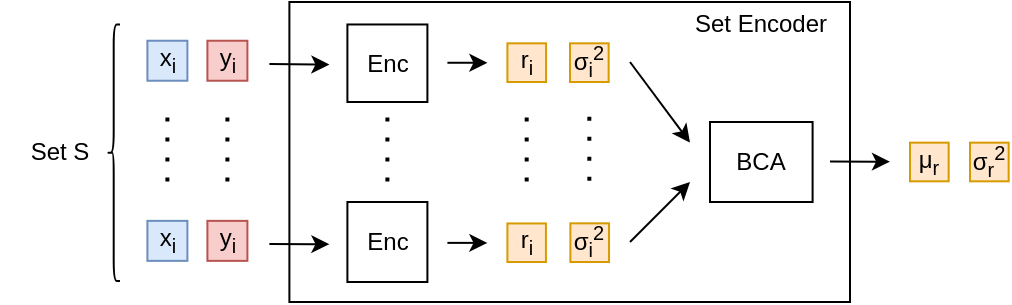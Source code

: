 <mxfile scale="2" border="0">
    <diagram id="BnsNrFVr5Wd3XkJ8FpZ6" name="Page-1">
        <mxGraphModel dx="649" dy="445" grid="1" gridSize="10" guides="1" tooltips="1" connect="1" arrows="1" fold="1" page="1" pageScale="1" pageWidth="1100" pageHeight="850" math="0" shadow="0">
            <root>
                <mxCell id="0"/>
                <mxCell id="1" parent="0"/>
                <mxCell id="79" value="" style="rounded=0;whiteSpace=wrap;html=1;" parent="1" vertex="1">
                    <mxGeometry x="249.7" y="50" width="280.3" height="150" as="geometry"/>
                </mxCell>
                <mxCell id="80" value="&lt;font color=&quot;#000000&quot;&gt;x&lt;sub&gt;i&lt;/sub&gt;&lt;/font&gt;" style="whiteSpace=wrap;html=1;aspect=fixed;fillColor=#dae8fc;strokeColor=#6c8ebf;" parent="1" vertex="1">
                    <mxGeometry x="178.7" y="69.37" width="20" height="20" as="geometry"/>
                </mxCell>
                <mxCell id="81" value="&lt;font color=&quot;#000000&quot;&gt;y&lt;sub&gt;i&lt;/sub&gt;&lt;/font&gt;" style="whiteSpace=wrap;html=1;aspect=fixed;fillColor=#f8cecc;strokeColor=#b85450;" parent="1" vertex="1">
                    <mxGeometry x="208.7" y="69.37" width="20" height="20" as="geometry"/>
                </mxCell>
                <mxCell id="82" value="&lt;font color=&quot;#000000&quot;&gt;x&lt;sub&gt;i&lt;/sub&gt;&lt;/font&gt;" style="whiteSpace=wrap;html=1;aspect=fixed;fillColor=#dae8fc;strokeColor=#6c8ebf;" parent="1" vertex="1">
                    <mxGeometry x="178.7" y="159.43" width="20" height="20" as="geometry"/>
                </mxCell>
                <mxCell id="83" value="&lt;font color=&quot;#000000&quot;&gt;y&lt;sub&gt;i&lt;/sub&gt;&lt;/font&gt;" style="whiteSpace=wrap;html=1;aspect=fixed;fillColor=#f8cecc;strokeColor=#b85450;" parent="1" vertex="1">
                    <mxGeometry x="208.7" y="159.43" width="20" height="20" as="geometry"/>
                </mxCell>
                <mxCell id="84" value="" style="line;strokeWidth=2;direction=south;html=1;dashed=1;dashPattern=1 4;" parent="1" vertex="1">
                    <mxGeometry x="213.7" y="107.75" width="10" height="36" as="geometry"/>
                </mxCell>
                <mxCell id="85" value="" style="endArrow=classic;html=1;" parent="1" edge="1">
                    <mxGeometry width="50" height="50" relative="1" as="geometry">
                        <mxPoint x="239.7" y="81" as="sourcePoint"/>
                        <mxPoint x="269.7" y="81.3" as="targetPoint"/>
                    </mxGeometry>
                </mxCell>
                <mxCell id="86" value="" style="endArrow=classic;html=1;" parent="1" edge="1">
                    <mxGeometry width="50" height="50" relative="1" as="geometry">
                        <mxPoint x="239.7" y="171" as="sourcePoint"/>
                        <mxPoint x="269.7" y="171.09" as="targetPoint"/>
                    </mxGeometry>
                </mxCell>
                <mxCell id="87" value="" style="endArrow=classic;html=1;" parent="1" edge="1">
                    <mxGeometry width="50" height="50" relative="1" as="geometry">
                        <mxPoint x="328.7" y="80.38" as="sourcePoint"/>
                        <mxPoint x="348.7" y="80.38" as="targetPoint"/>
                    </mxGeometry>
                </mxCell>
                <mxCell id="88" value="" style="endArrow=classic;html=1;" parent="1" edge="1">
                    <mxGeometry width="50" height="50" relative="1" as="geometry">
                        <mxPoint x="328.7" y="170.44" as="sourcePoint"/>
                        <mxPoint x="348.7" y="170.44" as="targetPoint"/>
                    </mxGeometry>
                </mxCell>
                <mxCell id="89" value="&lt;font color=&quot;#000000&quot;&gt;r&lt;sub&gt;i&lt;/sub&gt;&lt;/font&gt;" style="whiteSpace=wrap;html=1;aspect=fixed;fillColor=#ffe6cc;strokeColor=#d79b00;" parent="1" vertex="1">
                    <mxGeometry x="358.7" y="70.67" width="19.33" height="19.33" as="geometry"/>
                </mxCell>
                <mxCell id="90" value="&lt;font color=&quot;#000000&quot;&gt;r&lt;sub&gt;i&lt;/sub&gt;&lt;/font&gt;" style="whiteSpace=wrap;html=1;aspect=fixed;fillColor=#ffe6cc;strokeColor=#d79b00;" parent="1" vertex="1">
                    <mxGeometry x="358.7" y="160.73" width="19.27" height="19.27" as="geometry"/>
                </mxCell>
                <mxCell id="91" value="" style="line;strokeWidth=2;direction=south;html=1;dashed=1;dashPattern=1 4;" parent="1" vertex="1">
                    <mxGeometry x="293.7" y="107.75" width="10" height="36" as="geometry"/>
                </mxCell>
                <mxCell id="92" value="" style="line;strokeWidth=2;direction=south;html=1;dashed=1;dashPattern=1 4;" parent="1" vertex="1">
                    <mxGeometry x="363.34" y="107.75" width="10" height="36" as="geometry"/>
                </mxCell>
                <mxCell id="93" value="" style="endArrow=classic;html=1;" parent="1" edge="1">
                    <mxGeometry width="50" height="50" relative="1" as="geometry">
                        <mxPoint x="420" y="80.0" as="sourcePoint"/>
                        <mxPoint x="450" y="120.27" as="targetPoint"/>
                    </mxGeometry>
                </mxCell>
                <mxCell id="94" value="" style="endArrow=classic;html=1;" parent="1" edge="1">
                    <mxGeometry width="50" height="50" relative="1" as="geometry">
                        <mxPoint x="420" y="170" as="sourcePoint"/>
                        <mxPoint x="450" y="140" as="targetPoint"/>
                    </mxGeometry>
                </mxCell>
                <mxCell id="95" value="Enc" style="rounded=0;whiteSpace=wrap;html=1;" parent="1" vertex="1">
                    <mxGeometry x="278.7" y="61.24" width="40" height="38.76" as="geometry"/>
                </mxCell>
                <mxCell id="96" value="Enc" style="rounded=0;whiteSpace=wrap;html=1;" parent="1" vertex="1">
                    <mxGeometry x="278.7" y="150" width="40" height="40" as="geometry"/>
                </mxCell>
                <mxCell id="97" value="BCA" style="rounded=0;whiteSpace=wrap;html=1;" parent="1" vertex="1">
                    <mxGeometry x="460" y="110" width="51.3" height="40" as="geometry"/>
                </mxCell>
                <mxCell id="98" value="Set Encoder" style="text;html=1;strokeColor=none;fillColor=none;align=center;verticalAlign=middle;whiteSpace=wrap;rounded=0;" parent="1" vertex="1">
                    <mxGeometry x="448.15" y="50.0" width="75" height="22.1" as="geometry"/>
                </mxCell>
                <mxCell id="99" value="" style="line;strokeWidth=2;direction=south;html=1;dashed=1;dashPattern=1 4;" parent="1" vertex="1">
                    <mxGeometry x="183.7" y="107.75" width="10" height="36" as="geometry"/>
                </mxCell>
                <mxCell id="100" value="" style="shape=curlyBracket;whiteSpace=wrap;html=1;rounded=1;labelPosition=left;verticalLabelPosition=middle;align=right;verticalAlign=middle;fontColor=#000000;rotation=0;" parent="1" vertex="1">
                    <mxGeometry x="158.7" y="61.24" width="6.3" height="128.32" as="geometry"/>
                </mxCell>
                <mxCell id="101" value="&lt;font style=&quot;font-size: 12px;&quot;&gt;Set S&lt;/font&gt;" style="text;html=1;strokeColor=none;fillColor=none;align=center;verticalAlign=middle;whiteSpace=wrap;rounded=0;fontColor=#000000;" parent="1" vertex="1">
                    <mxGeometry x="105.0" y="110" width="60" height="30" as="geometry"/>
                </mxCell>
                <mxCell id="102" value="μ&lt;sub&gt;r&lt;/sub&gt;" style="whiteSpace=wrap;html=1;aspect=fixed;fillColor=#ffe6cc;strokeColor=#d79b00;" parent="1" vertex="1">
                    <mxGeometry x="560" y="120.33" width="19.33" height="19.33" as="geometry"/>
                </mxCell>
                <mxCell id="103" value="" style="endArrow=classic;html=1;exitX=1;exitY=0.5;exitDx=0;exitDy=0;" parent="1" edge="1">
                    <mxGeometry width="50" height="50" relative="1" as="geometry">
                        <mxPoint x="520.0" y="129.71" as="sourcePoint"/>
                        <mxPoint x="550" y="129.86" as="targetPoint"/>
                    </mxGeometry>
                </mxCell>
                <mxCell id="104" value="σ&lt;sub&gt;i&lt;/sub&gt;&lt;sup&gt;2&lt;/sup&gt;" style="whiteSpace=wrap;html=1;aspect=fixed;fillColor=#ffe6cc;strokeColor=#d79b00;" vertex="1" parent="1">
                    <mxGeometry x="390" y="70.67" width="19.33" height="19.33" as="geometry"/>
                </mxCell>
                <mxCell id="105" value="σ&lt;sub&gt;i&lt;/sub&gt;&lt;sup&gt;2&lt;/sup&gt;" style="whiteSpace=wrap;html=1;aspect=fixed;fillColor=#ffe6cc;strokeColor=#d79b00;" vertex="1" parent="1">
                    <mxGeometry x="390.19" y="160.67" width="19.33" height="19.33" as="geometry"/>
                </mxCell>
                <mxCell id="106" value="" style="line;strokeWidth=2;direction=south;html=1;dashed=1;dashPattern=1 4;" vertex="1" parent="1">
                    <mxGeometry x="394.67" y="107.4" width="10" height="36" as="geometry"/>
                </mxCell>
                <mxCell id="107" value="σ&lt;sub&gt;r&lt;/sub&gt;&lt;sup&gt;2&lt;/sup&gt;" style="whiteSpace=wrap;html=1;aspect=fixed;fillColor=#ffe6cc;strokeColor=#d79b00;" vertex="1" parent="1">
                    <mxGeometry x="590" y="120.33" width="19.33" height="19.33" as="geometry"/>
                </mxCell>
            </root>
        </mxGraphModel>
    </diagram>
</mxfile>